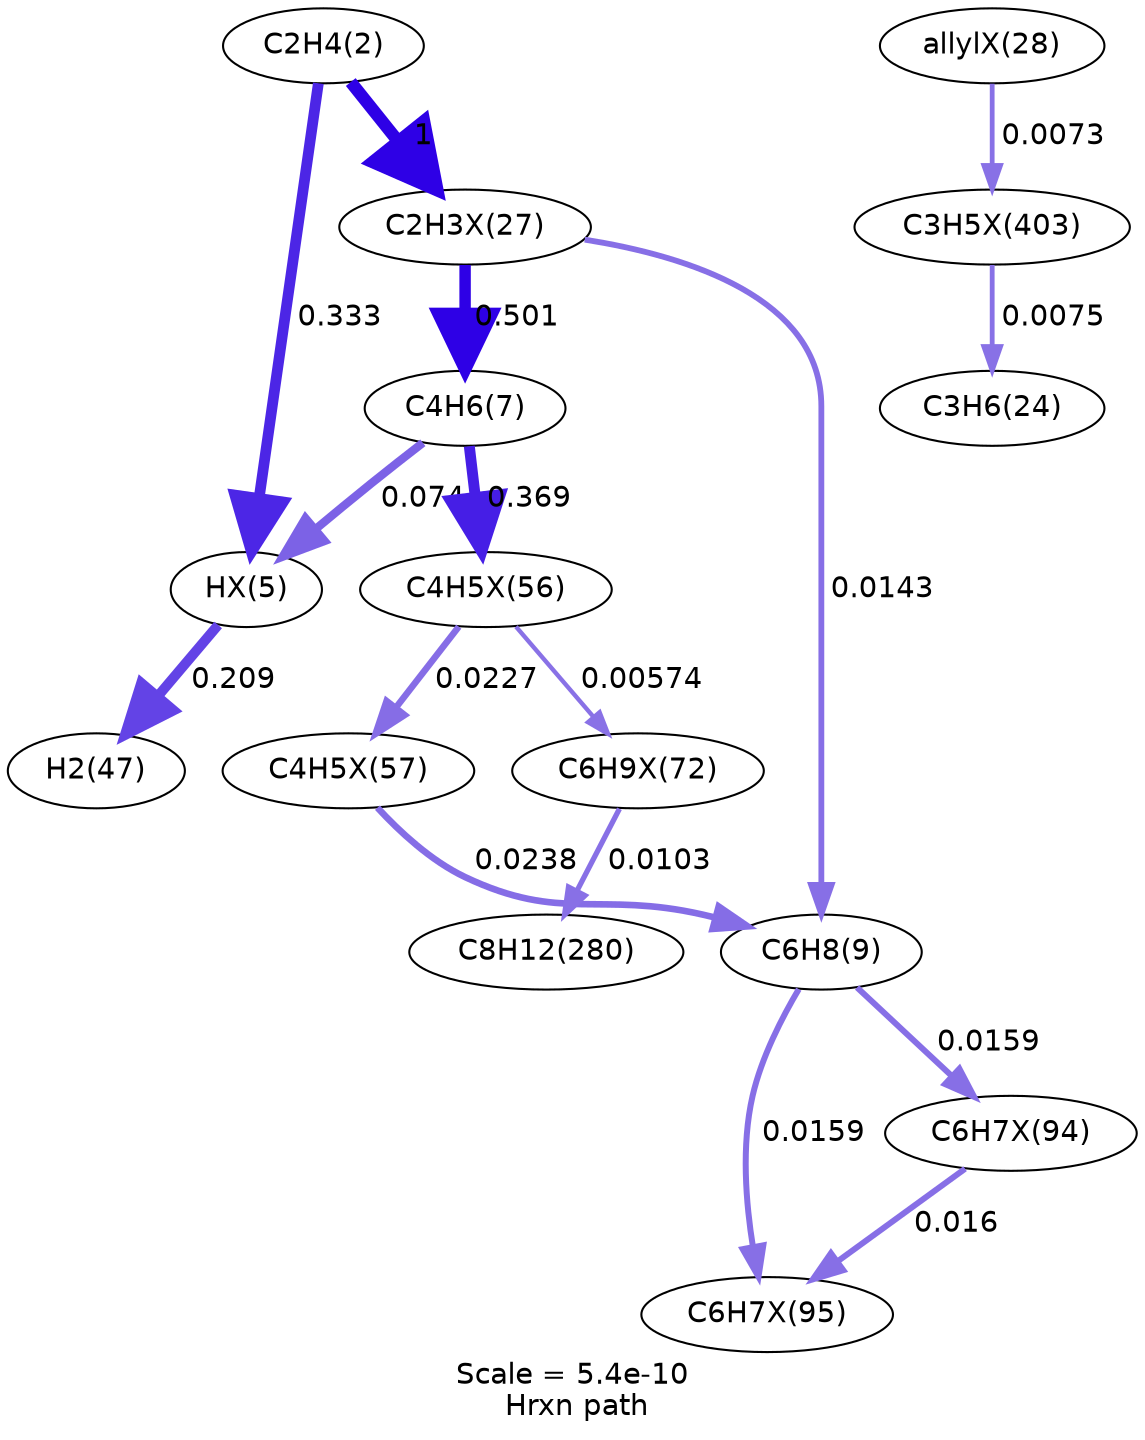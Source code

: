 digraph reaction_paths {
center=1;
s5 -> s35[fontname="Helvetica", style="setlinewidth(5.17)", arrowsize=2.59, color="0.7, 0.833, 0.9"
, label=" 0.333"];
s5 -> s36[fontname="Helvetica", style="setlinewidth(6)", arrowsize=3, color="0.7, 1.5, 0.9"
, label=" 1"];
s35 -> s11[fontname="Helvetica", style="setlinewidth(4.82)", arrowsize=2.41, color="0.7, 0.709, 0.9"
, label=" 0.209"];
s8 -> s35[fontname="Helvetica", style="setlinewidth(4.03)", arrowsize=2.02, color="0.7, 0.574, 0.9"
, label=" 0.074"];
s36 -> s8[fontname="Helvetica", style="setlinewidth(5.48)", arrowsize=2.74, color="0.7, 1, 0.9"
, label=" 0.501"];
s36 -> s9[fontname="Helvetica", style="setlinewidth(2.79)", arrowsize=1.4, color="0.7, 0.514, 0.9"
, label=" 0.0143"];
s8 -> s47[fontname="Helvetica", style="setlinewidth(5.25)", arrowsize=2.62, color="0.7, 0.869, 0.9"
, label=" 0.369"];
s47 -> s48[fontname="Helvetica", style="setlinewidth(3.14)", arrowsize=1.57, color="0.7, 0.523, 0.9"
, label=" 0.0227"];
s47 -> s51[fontname="Helvetica", style="setlinewidth(2.1)", arrowsize=1.05, color="0.7, 0.506, 0.9"
, label=" 0.00574"];
s48 -> s9[fontname="Helvetica", style="setlinewidth(3.18)", arrowsize=1.59, color="0.7, 0.524, 0.9"
, label=" 0.0238"];
s9 -> s55[fontname="Helvetica", style="setlinewidth(2.88)", arrowsize=1.44, color="0.7, 0.516, 0.9"
, label=" 0.0159"];
s9 -> s54[fontname="Helvetica", style="setlinewidth(2.88)", arrowsize=1.44, color="0.7, 0.516, 0.9"
, label=" 0.0159"];
s54 -> s55[fontname="Helvetica", style="setlinewidth(2.88)", arrowsize=1.44, color="0.7, 0.516, 0.9"
, label=" 0.016"];
s51 -> s14[fontname="Helvetica", style="setlinewidth(2.55)", arrowsize=1.27, color="0.7, 0.51, 0.9"
, label=" 0.0103"];
s37 -> s77[fontname="Helvetica", style="setlinewidth(2.29)", arrowsize=1.14, color="0.7, 0.507, 0.9"
, label=" 0.0073"];
s77 -> s10[fontname="Helvetica", style="setlinewidth(2.31)", arrowsize=1.15, color="0.7, 0.507, 0.9"
, label=" 0.0075"];
s5 [ fontname="Helvetica", label="C2H4(2)"];
s8 [ fontname="Helvetica", label="C4H6(7)"];
s9 [ fontname="Helvetica", label="C6H8(9)"];
s10 [ fontname="Helvetica", label="C3H6(24)"];
s11 [ fontname="Helvetica", label="H2(47)"];
s14 [ fontname="Helvetica", label="C8H12(280)"];
s35 [ fontname="Helvetica", label="HX(5)"];
s36 [ fontname="Helvetica", label="C2H3X(27)"];
s37 [ fontname="Helvetica", label="allylX(28)"];
s47 [ fontname="Helvetica", label="C4H5X(56)"];
s48 [ fontname="Helvetica", label="C4H5X(57)"];
s51 [ fontname="Helvetica", label="C6H9X(72)"];
s54 [ fontname="Helvetica", label="C6H7X(94)"];
s55 [ fontname="Helvetica", label="C6H7X(95)"];
s77 [ fontname="Helvetica", label="C3H5X(403)"];
 label = "Scale = 5.4e-10\l Hrxn path";
 fontname = "Helvetica";
}
